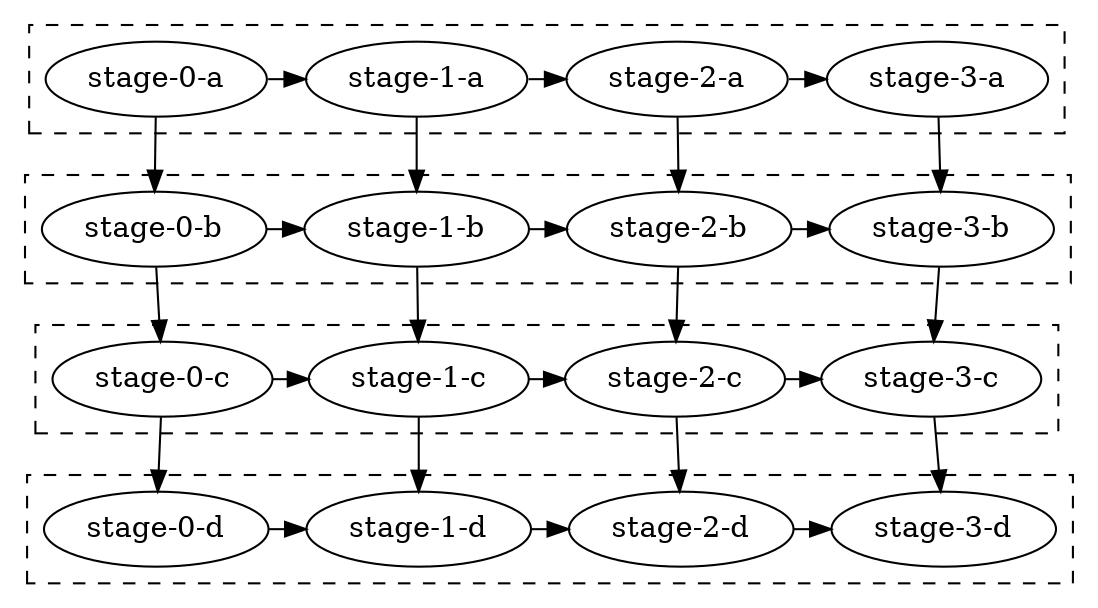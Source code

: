 
digraph Taskflow {
newrank=true;
#columns
subgraph {
p00[label="stage-0-a"];
p10[label="stage-0-b"];
p20[label="stage-0-c"];
p30[label="stage-0-d"];
}

subgraph  {
p01[label="stage-1-a"];
p11[label="stage-1-b"];
p21[label="stage-1-c"];
p31[label="stage-1-d"];
}

subgraph  {
p02[label="stage-2-a"];
p12[label="stage-2-b"];
p22[label="stage-2-c"];
p32[label="stage-2-d"];
}

subgraph  {
p03[label="stage-3-a"];
p13[label="stage-3-b"];
p23[label="stage-3-c"];
p33[label="stage-3-d"];
}

subgraph cluster0 {
rank="same";
style="dashed";
p00;
p01;
p02;
p03;
}
subgraph cluster1 {
rank="same";
style="dashed";
p10;
p11;
p12;
p13;
}
subgraph cluster2 {
rank="same";
style="dashed";
p20;
p21;
p22;
p23;
}
subgraph cluster3 {
rank="same";
style="dashed";
p30;
p31;
p32;
p33;
}

p00 -> p01;
p01 -> p02;
p02 -> p03;
p10 -> p11;
p11 -> p12;
p12 -> p13;
p20 -> p21;
p21 -> p22;
p22 -> p23;
p30 -> p31;
p31 -> p32;
p32 -> p33;
p00 -> p10;
p01 -> p11;
p02 -> p12;
p03 -> p13;
p10 -> p20;
p11 -> p21;
p12 -> p22;
p13 -> p23;
p20 -> p30;
p21 -> p31;
p22 -> p32;
p23 -> p33;
}

